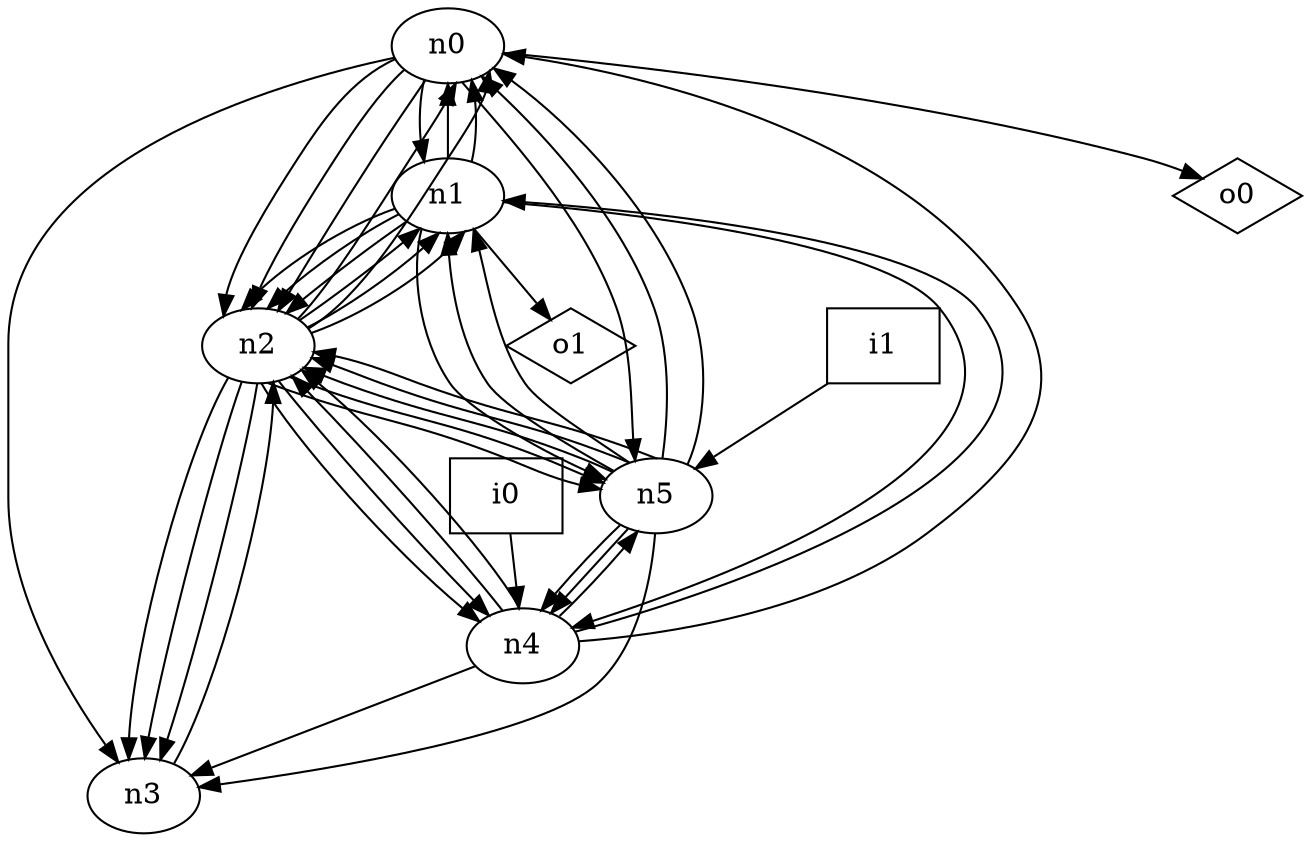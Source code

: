 digraph G {
n0 [label="n0"];
n1 [label="n1"];
n2 [label="n2"];
n3 [label="n3"];
n4 [label="n4"];
n5 [label="n5"];
n6 [label="i0",shape="box"];
n7 [label="i1",shape="box"];
n8 [label="o0",shape="diamond"];
n9 [label="o1",shape="diamond"];
n0 -> n1
n0 -> n2
n0 -> n2
n0 -> n2
n0 -> n3
n0 -> n5
n0 -> n8
n1 -> n0
n1 -> n0
n1 -> n2
n1 -> n2
n1 -> n2
n1 -> n4
n1 -> n5
n1 -> n9
n2 -> n0
n2 -> n0
n2 -> n1
n2 -> n1
n2 -> n1
n2 -> n3
n2 -> n3
n2 -> n3
n2 -> n4
n2 -> n4
n2 -> n5
n2 -> n5
n3 -> n2
n4 -> n0
n4 -> n1
n4 -> n2
n4 -> n2
n4 -> n3
n4 -> n5
n5 -> n0
n5 -> n0
n5 -> n1
n5 -> n1
n5 -> n2
n5 -> n2
n5 -> n2
n5 -> n3
n5 -> n4
n5 -> n4
n6 -> n4
n7 -> n5
}